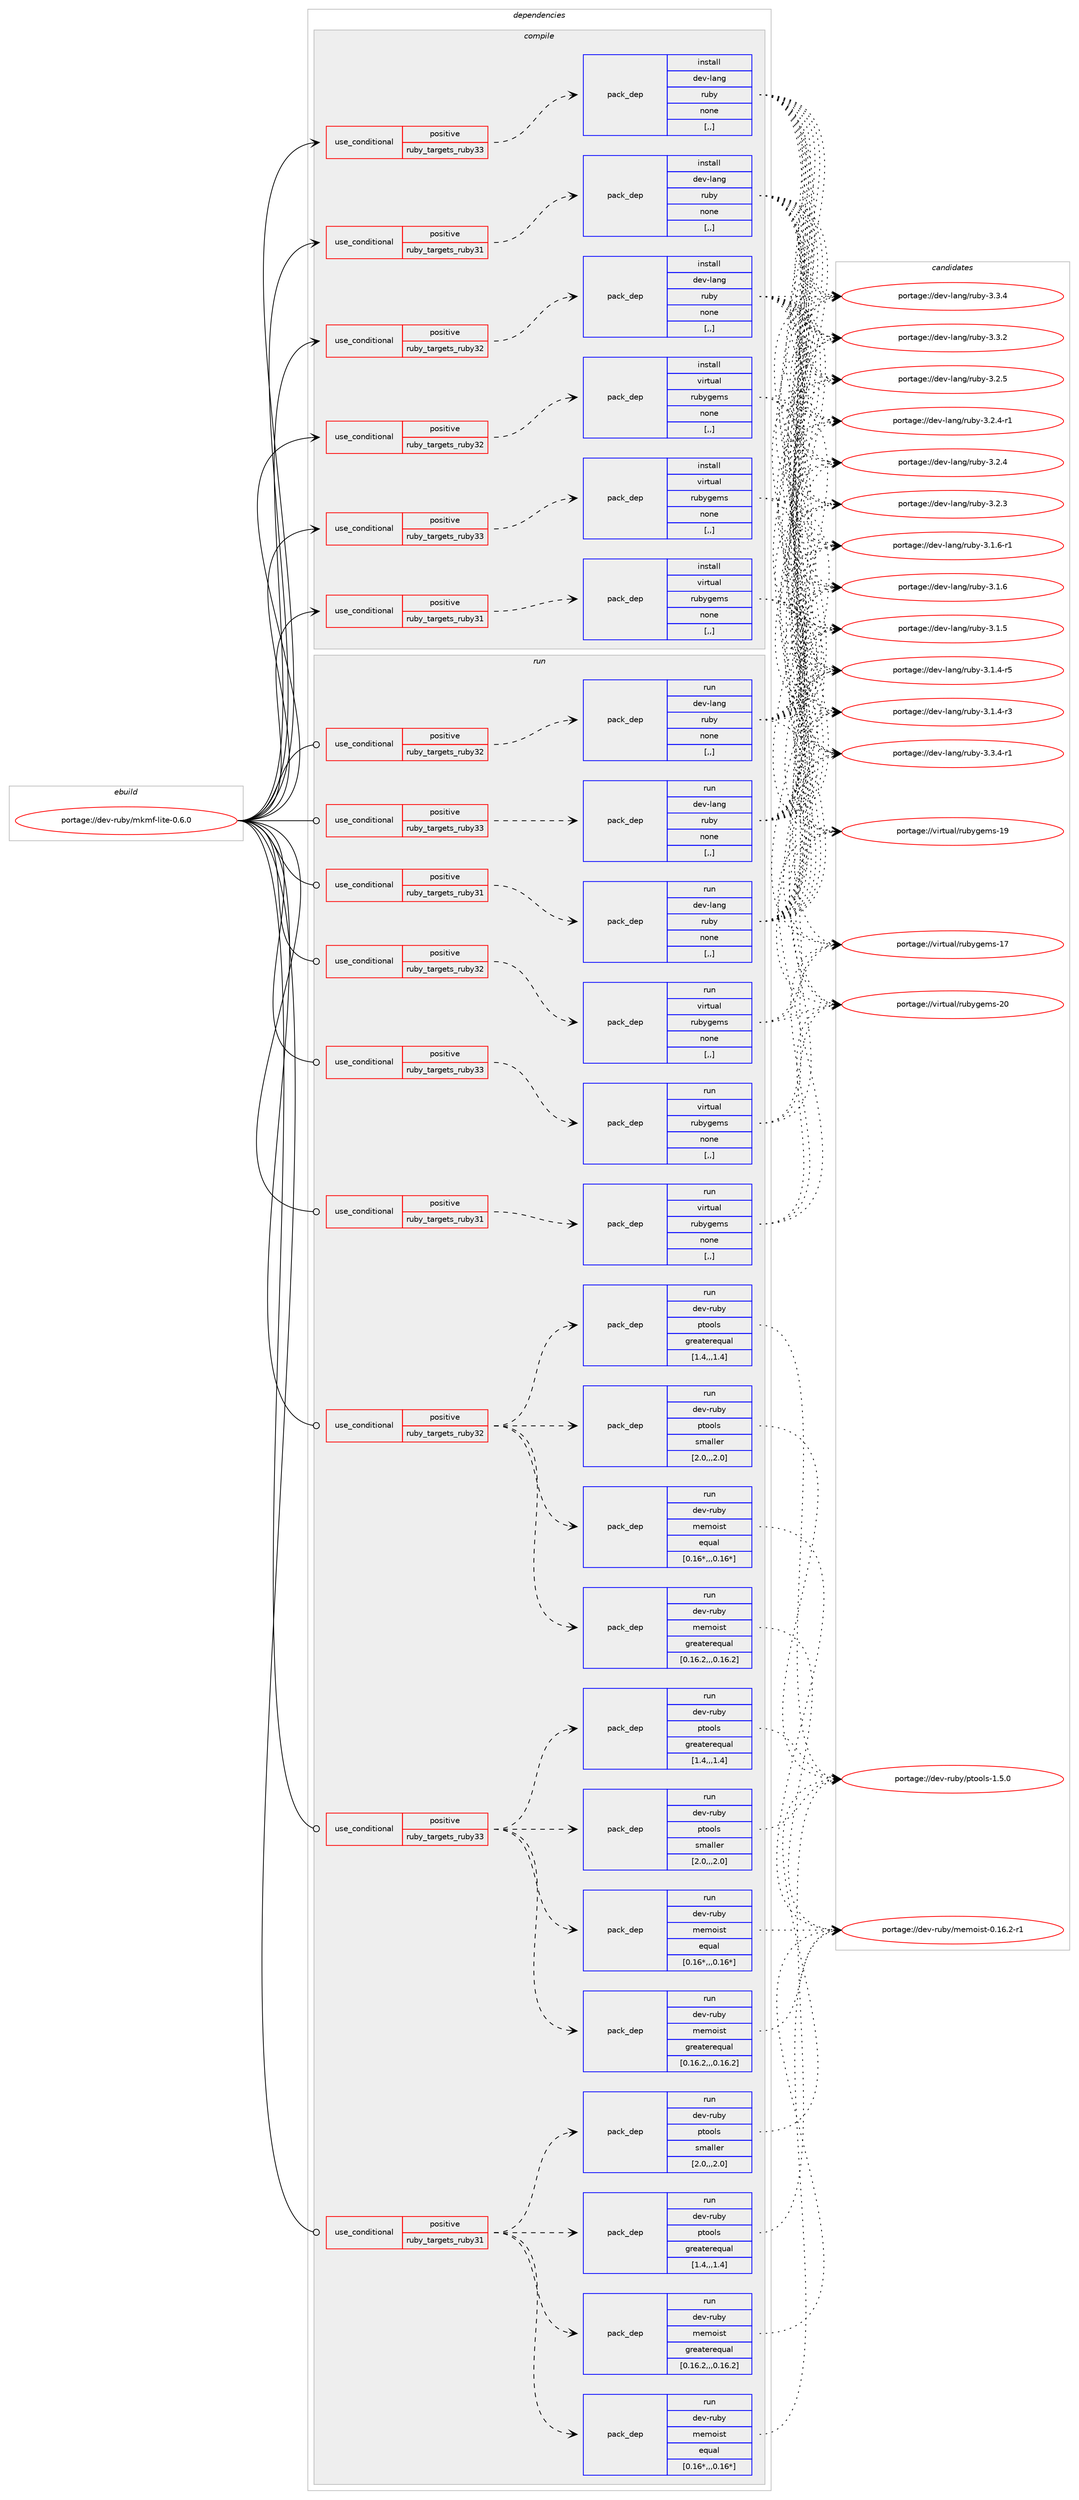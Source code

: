 digraph prolog {

# *************
# Graph options
# *************

newrank=true;
concentrate=true;
compound=true;
graph [rankdir=LR,fontname=Helvetica,fontsize=10,ranksep=1.5];#, ranksep=2.5, nodesep=0.2];
edge  [arrowhead=vee];
node  [fontname=Helvetica,fontsize=10];

# **********
# The ebuild
# **********

subgraph cluster_leftcol {
color=gray;
label=<<i>ebuild</i>>;
id [label="portage://dev-ruby/mkmf-lite-0.6.0", color=red, width=4, href="../dev-ruby/mkmf-lite-0.6.0.svg"];
}

# ****************
# The dependencies
# ****************

subgraph cluster_midcol {
color=gray;
label=<<i>dependencies</i>>;
subgraph cluster_compile {
fillcolor="#eeeeee";
style=filled;
label=<<i>compile</i>>;
subgraph cond51040 {
dependency190970 [label=<<TABLE BORDER="0" CELLBORDER="1" CELLSPACING="0" CELLPADDING="4"><TR><TD ROWSPAN="3" CELLPADDING="10">use_conditional</TD></TR><TR><TD>positive</TD></TR><TR><TD>ruby_targets_ruby31</TD></TR></TABLE>>, shape=none, color=red];
subgraph pack138591 {
dependency190971 [label=<<TABLE BORDER="0" CELLBORDER="1" CELLSPACING="0" CELLPADDING="4" WIDTH="220"><TR><TD ROWSPAN="6" CELLPADDING="30">pack_dep</TD></TR><TR><TD WIDTH="110">install</TD></TR><TR><TD>dev-lang</TD></TR><TR><TD>ruby</TD></TR><TR><TD>none</TD></TR><TR><TD>[,,]</TD></TR></TABLE>>, shape=none, color=blue];
}
dependency190970:e -> dependency190971:w [weight=20,style="dashed",arrowhead="vee"];
}
id:e -> dependency190970:w [weight=20,style="solid",arrowhead="vee"];
subgraph cond51041 {
dependency190972 [label=<<TABLE BORDER="0" CELLBORDER="1" CELLSPACING="0" CELLPADDING="4"><TR><TD ROWSPAN="3" CELLPADDING="10">use_conditional</TD></TR><TR><TD>positive</TD></TR><TR><TD>ruby_targets_ruby31</TD></TR></TABLE>>, shape=none, color=red];
subgraph pack138592 {
dependency190973 [label=<<TABLE BORDER="0" CELLBORDER="1" CELLSPACING="0" CELLPADDING="4" WIDTH="220"><TR><TD ROWSPAN="6" CELLPADDING="30">pack_dep</TD></TR><TR><TD WIDTH="110">install</TD></TR><TR><TD>virtual</TD></TR><TR><TD>rubygems</TD></TR><TR><TD>none</TD></TR><TR><TD>[,,]</TD></TR></TABLE>>, shape=none, color=blue];
}
dependency190972:e -> dependency190973:w [weight=20,style="dashed",arrowhead="vee"];
}
id:e -> dependency190972:w [weight=20,style="solid",arrowhead="vee"];
subgraph cond51042 {
dependency190974 [label=<<TABLE BORDER="0" CELLBORDER="1" CELLSPACING="0" CELLPADDING="4"><TR><TD ROWSPAN="3" CELLPADDING="10">use_conditional</TD></TR><TR><TD>positive</TD></TR><TR><TD>ruby_targets_ruby32</TD></TR></TABLE>>, shape=none, color=red];
subgraph pack138593 {
dependency190975 [label=<<TABLE BORDER="0" CELLBORDER="1" CELLSPACING="0" CELLPADDING="4" WIDTH="220"><TR><TD ROWSPAN="6" CELLPADDING="30">pack_dep</TD></TR><TR><TD WIDTH="110">install</TD></TR><TR><TD>dev-lang</TD></TR><TR><TD>ruby</TD></TR><TR><TD>none</TD></TR><TR><TD>[,,]</TD></TR></TABLE>>, shape=none, color=blue];
}
dependency190974:e -> dependency190975:w [weight=20,style="dashed",arrowhead="vee"];
}
id:e -> dependency190974:w [weight=20,style="solid",arrowhead="vee"];
subgraph cond51043 {
dependency190976 [label=<<TABLE BORDER="0" CELLBORDER="1" CELLSPACING="0" CELLPADDING="4"><TR><TD ROWSPAN="3" CELLPADDING="10">use_conditional</TD></TR><TR><TD>positive</TD></TR><TR><TD>ruby_targets_ruby32</TD></TR></TABLE>>, shape=none, color=red];
subgraph pack138594 {
dependency190977 [label=<<TABLE BORDER="0" CELLBORDER="1" CELLSPACING="0" CELLPADDING="4" WIDTH="220"><TR><TD ROWSPAN="6" CELLPADDING="30">pack_dep</TD></TR><TR><TD WIDTH="110">install</TD></TR><TR><TD>virtual</TD></TR><TR><TD>rubygems</TD></TR><TR><TD>none</TD></TR><TR><TD>[,,]</TD></TR></TABLE>>, shape=none, color=blue];
}
dependency190976:e -> dependency190977:w [weight=20,style="dashed",arrowhead="vee"];
}
id:e -> dependency190976:w [weight=20,style="solid",arrowhead="vee"];
subgraph cond51044 {
dependency190978 [label=<<TABLE BORDER="0" CELLBORDER="1" CELLSPACING="0" CELLPADDING="4"><TR><TD ROWSPAN="3" CELLPADDING="10">use_conditional</TD></TR><TR><TD>positive</TD></TR><TR><TD>ruby_targets_ruby33</TD></TR></TABLE>>, shape=none, color=red];
subgraph pack138595 {
dependency190979 [label=<<TABLE BORDER="0" CELLBORDER="1" CELLSPACING="0" CELLPADDING="4" WIDTH="220"><TR><TD ROWSPAN="6" CELLPADDING="30">pack_dep</TD></TR><TR><TD WIDTH="110">install</TD></TR><TR><TD>dev-lang</TD></TR><TR><TD>ruby</TD></TR><TR><TD>none</TD></TR><TR><TD>[,,]</TD></TR></TABLE>>, shape=none, color=blue];
}
dependency190978:e -> dependency190979:w [weight=20,style="dashed",arrowhead="vee"];
}
id:e -> dependency190978:w [weight=20,style="solid",arrowhead="vee"];
subgraph cond51045 {
dependency190980 [label=<<TABLE BORDER="0" CELLBORDER="1" CELLSPACING="0" CELLPADDING="4"><TR><TD ROWSPAN="3" CELLPADDING="10">use_conditional</TD></TR><TR><TD>positive</TD></TR><TR><TD>ruby_targets_ruby33</TD></TR></TABLE>>, shape=none, color=red];
subgraph pack138596 {
dependency190981 [label=<<TABLE BORDER="0" CELLBORDER="1" CELLSPACING="0" CELLPADDING="4" WIDTH="220"><TR><TD ROWSPAN="6" CELLPADDING="30">pack_dep</TD></TR><TR><TD WIDTH="110">install</TD></TR><TR><TD>virtual</TD></TR><TR><TD>rubygems</TD></TR><TR><TD>none</TD></TR><TR><TD>[,,]</TD></TR></TABLE>>, shape=none, color=blue];
}
dependency190980:e -> dependency190981:w [weight=20,style="dashed",arrowhead="vee"];
}
id:e -> dependency190980:w [weight=20,style="solid",arrowhead="vee"];
}
subgraph cluster_compileandrun {
fillcolor="#eeeeee";
style=filled;
label=<<i>compile and run</i>>;
}
subgraph cluster_run {
fillcolor="#eeeeee";
style=filled;
label=<<i>run</i>>;
subgraph cond51046 {
dependency190982 [label=<<TABLE BORDER="0" CELLBORDER="1" CELLSPACING="0" CELLPADDING="4"><TR><TD ROWSPAN="3" CELLPADDING="10">use_conditional</TD></TR><TR><TD>positive</TD></TR><TR><TD>ruby_targets_ruby31</TD></TR></TABLE>>, shape=none, color=red];
subgraph pack138597 {
dependency190983 [label=<<TABLE BORDER="0" CELLBORDER="1" CELLSPACING="0" CELLPADDING="4" WIDTH="220"><TR><TD ROWSPAN="6" CELLPADDING="30">pack_dep</TD></TR><TR><TD WIDTH="110">run</TD></TR><TR><TD>dev-lang</TD></TR><TR><TD>ruby</TD></TR><TR><TD>none</TD></TR><TR><TD>[,,]</TD></TR></TABLE>>, shape=none, color=blue];
}
dependency190982:e -> dependency190983:w [weight=20,style="dashed",arrowhead="vee"];
}
id:e -> dependency190982:w [weight=20,style="solid",arrowhead="odot"];
subgraph cond51047 {
dependency190984 [label=<<TABLE BORDER="0" CELLBORDER="1" CELLSPACING="0" CELLPADDING="4"><TR><TD ROWSPAN="3" CELLPADDING="10">use_conditional</TD></TR><TR><TD>positive</TD></TR><TR><TD>ruby_targets_ruby31</TD></TR></TABLE>>, shape=none, color=red];
subgraph pack138598 {
dependency190985 [label=<<TABLE BORDER="0" CELLBORDER="1" CELLSPACING="0" CELLPADDING="4" WIDTH="220"><TR><TD ROWSPAN="6" CELLPADDING="30">pack_dep</TD></TR><TR><TD WIDTH="110">run</TD></TR><TR><TD>dev-ruby</TD></TR><TR><TD>memoist</TD></TR><TR><TD>equal</TD></TR><TR><TD>[0.16*,,,0.16*]</TD></TR></TABLE>>, shape=none, color=blue];
}
dependency190984:e -> dependency190985:w [weight=20,style="dashed",arrowhead="vee"];
subgraph pack138599 {
dependency190986 [label=<<TABLE BORDER="0" CELLBORDER="1" CELLSPACING="0" CELLPADDING="4" WIDTH="220"><TR><TD ROWSPAN="6" CELLPADDING="30">pack_dep</TD></TR><TR><TD WIDTH="110">run</TD></TR><TR><TD>dev-ruby</TD></TR><TR><TD>memoist</TD></TR><TR><TD>greaterequal</TD></TR><TR><TD>[0.16.2,,,0.16.2]</TD></TR></TABLE>>, shape=none, color=blue];
}
dependency190984:e -> dependency190986:w [weight=20,style="dashed",arrowhead="vee"];
subgraph pack138600 {
dependency190987 [label=<<TABLE BORDER="0" CELLBORDER="1" CELLSPACING="0" CELLPADDING="4" WIDTH="220"><TR><TD ROWSPAN="6" CELLPADDING="30">pack_dep</TD></TR><TR><TD WIDTH="110">run</TD></TR><TR><TD>dev-ruby</TD></TR><TR><TD>ptools</TD></TR><TR><TD>greaterequal</TD></TR><TR><TD>[1.4,,,1.4]</TD></TR></TABLE>>, shape=none, color=blue];
}
dependency190984:e -> dependency190987:w [weight=20,style="dashed",arrowhead="vee"];
subgraph pack138601 {
dependency190988 [label=<<TABLE BORDER="0" CELLBORDER="1" CELLSPACING="0" CELLPADDING="4" WIDTH="220"><TR><TD ROWSPAN="6" CELLPADDING="30">pack_dep</TD></TR><TR><TD WIDTH="110">run</TD></TR><TR><TD>dev-ruby</TD></TR><TR><TD>ptools</TD></TR><TR><TD>smaller</TD></TR><TR><TD>[2.0,,,2.0]</TD></TR></TABLE>>, shape=none, color=blue];
}
dependency190984:e -> dependency190988:w [weight=20,style="dashed",arrowhead="vee"];
}
id:e -> dependency190984:w [weight=20,style="solid",arrowhead="odot"];
subgraph cond51048 {
dependency190989 [label=<<TABLE BORDER="0" CELLBORDER="1" CELLSPACING="0" CELLPADDING="4"><TR><TD ROWSPAN="3" CELLPADDING="10">use_conditional</TD></TR><TR><TD>positive</TD></TR><TR><TD>ruby_targets_ruby31</TD></TR></TABLE>>, shape=none, color=red];
subgraph pack138602 {
dependency190990 [label=<<TABLE BORDER="0" CELLBORDER="1" CELLSPACING="0" CELLPADDING="4" WIDTH="220"><TR><TD ROWSPAN="6" CELLPADDING="30">pack_dep</TD></TR><TR><TD WIDTH="110">run</TD></TR><TR><TD>virtual</TD></TR><TR><TD>rubygems</TD></TR><TR><TD>none</TD></TR><TR><TD>[,,]</TD></TR></TABLE>>, shape=none, color=blue];
}
dependency190989:e -> dependency190990:w [weight=20,style="dashed",arrowhead="vee"];
}
id:e -> dependency190989:w [weight=20,style="solid",arrowhead="odot"];
subgraph cond51049 {
dependency190991 [label=<<TABLE BORDER="0" CELLBORDER="1" CELLSPACING="0" CELLPADDING="4"><TR><TD ROWSPAN="3" CELLPADDING="10">use_conditional</TD></TR><TR><TD>positive</TD></TR><TR><TD>ruby_targets_ruby32</TD></TR></TABLE>>, shape=none, color=red];
subgraph pack138603 {
dependency190992 [label=<<TABLE BORDER="0" CELLBORDER="1" CELLSPACING="0" CELLPADDING="4" WIDTH="220"><TR><TD ROWSPAN="6" CELLPADDING="30">pack_dep</TD></TR><TR><TD WIDTH="110">run</TD></TR><TR><TD>dev-lang</TD></TR><TR><TD>ruby</TD></TR><TR><TD>none</TD></TR><TR><TD>[,,]</TD></TR></TABLE>>, shape=none, color=blue];
}
dependency190991:e -> dependency190992:w [weight=20,style="dashed",arrowhead="vee"];
}
id:e -> dependency190991:w [weight=20,style="solid",arrowhead="odot"];
subgraph cond51050 {
dependency190993 [label=<<TABLE BORDER="0" CELLBORDER="1" CELLSPACING="0" CELLPADDING="4"><TR><TD ROWSPAN="3" CELLPADDING="10">use_conditional</TD></TR><TR><TD>positive</TD></TR><TR><TD>ruby_targets_ruby32</TD></TR></TABLE>>, shape=none, color=red];
subgraph pack138604 {
dependency190994 [label=<<TABLE BORDER="0" CELLBORDER="1" CELLSPACING="0" CELLPADDING="4" WIDTH="220"><TR><TD ROWSPAN="6" CELLPADDING="30">pack_dep</TD></TR><TR><TD WIDTH="110">run</TD></TR><TR><TD>dev-ruby</TD></TR><TR><TD>memoist</TD></TR><TR><TD>equal</TD></TR><TR><TD>[0.16*,,,0.16*]</TD></TR></TABLE>>, shape=none, color=blue];
}
dependency190993:e -> dependency190994:w [weight=20,style="dashed",arrowhead="vee"];
subgraph pack138605 {
dependency190995 [label=<<TABLE BORDER="0" CELLBORDER="1" CELLSPACING="0" CELLPADDING="4" WIDTH="220"><TR><TD ROWSPAN="6" CELLPADDING="30">pack_dep</TD></TR><TR><TD WIDTH="110">run</TD></TR><TR><TD>dev-ruby</TD></TR><TR><TD>memoist</TD></TR><TR><TD>greaterequal</TD></TR><TR><TD>[0.16.2,,,0.16.2]</TD></TR></TABLE>>, shape=none, color=blue];
}
dependency190993:e -> dependency190995:w [weight=20,style="dashed",arrowhead="vee"];
subgraph pack138606 {
dependency190996 [label=<<TABLE BORDER="0" CELLBORDER="1" CELLSPACING="0" CELLPADDING="4" WIDTH="220"><TR><TD ROWSPAN="6" CELLPADDING="30">pack_dep</TD></TR><TR><TD WIDTH="110">run</TD></TR><TR><TD>dev-ruby</TD></TR><TR><TD>ptools</TD></TR><TR><TD>greaterequal</TD></TR><TR><TD>[1.4,,,1.4]</TD></TR></TABLE>>, shape=none, color=blue];
}
dependency190993:e -> dependency190996:w [weight=20,style="dashed",arrowhead="vee"];
subgraph pack138607 {
dependency190997 [label=<<TABLE BORDER="0" CELLBORDER="1" CELLSPACING="0" CELLPADDING="4" WIDTH="220"><TR><TD ROWSPAN="6" CELLPADDING="30">pack_dep</TD></TR><TR><TD WIDTH="110">run</TD></TR><TR><TD>dev-ruby</TD></TR><TR><TD>ptools</TD></TR><TR><TD>smaller</TD></TR><TR><TD>[2.0,,,2.0]</TD></TR></TABLE>>, shape=none, color=blue];
}
dependency190993:e -> dependency190997:w [weight=20,style="dashed",arrowhead="vee"];
}
id:e -> dependency190993:w [weight=20,style="solid",arrowhead="odot"];
subgraph cond51051 {
dependency190998 [label=<<TABLE BORDER="0" CELLBORDER="1" CELLSPACING="0" CELLPADDING="4"><TR><TD ROWSPAN="3" CELLPADDING="10">use_conditional</TD></TR><TR><TD>positive</TD></TR><TR><TD>ruby_targets_ruby32</TD></TR></TABLE>>, shape=none, color=red];
subgraph pack138608 {
dependency190999 [label=<<TABLE BORDER="0" CELLBORDER="1" CELLSPACING="0" CELLPADDING="4" WIDTH="220"><TR><TD ROWSPAN="6" CELLPADDING="30">pack_dep</TD></TR><TR><TD WIDTH="110">run</TD></TR><TR><TD>virtual</TD></TR><TR><TD>rubygems</TD></TR><TR><TD>none</TD></TR><TR><TD>[,,]</TD></TR></TABLE>>, shape=none, color=blue];
}
dependency190998:e -> dependency190999:w [weight=20,style="dashed",arrowhead="vee"];
}
id:e -> dependency190998:w [weight=20,style="solid",arrowhead="odot"];
subgraph cond51052 {
dependency191000 [label=<<TABLE BORDER="0" CELLBORDER="1" CELLSPACING="0" CELLPADDING="4"><TR><TD ROWSPAN="3" CELLPADDING="10">use_conditional</TD></TR><TR><TD>positive</TD></TR><TR><TD>ruby_targets_ruby33</TD></TR></TABLE>>, shape=none, color=red];
subgraph pack138609 {
dependency191001 [label=<<TABLE BORDER="0" CELLBORDER="1" CELLSPACING="0" CELLPADDING="4" WIDTH="220"><TR><TD ROWSPAN="6" CELLPADDING="30">pack_dep</TD></TR><TR><TD WIDTH="110">run</TD></TR><TR><TD>dev-lang</TD></TR><TR><TD>ruby</TD></TR><TR><TD>none</TD></TR><TR><TD>[,,]</TD></TR></TABLE>>, shape=none, color=blue];
}
dependency191000:e -> dependency191001:w [weight=20,style="dashed",arrowhead="vee"];
}
id:e -> dependency191000:w [weight=20,style="solid",arrowhead="odot"];
subgraph cond51053 {
dependency191002 [label=<<TABLE BORDER="0" CELLBORDER="1" CELLSPACING="0" CELLPADDING="4"><TR><TD ROWSPAN="3" CELLPADDING="10">use_conditional</TD></TR><TR><TD>positive</TD></TR><TR><TD>ruby_targets_ruby33</TD></TR></TABLE>>, shape=none, color=red];
subgraph pack138610 {
dependency191003 [label=<<TABLE BORDER="0" CELLBORDER="1" CELLSPACING="0" CELLPADDING="4" WIDTH="220"><TR><TD ROWSPAN="6" CELLPADDING="30">pack_dep</TD></TR><TR><TD WIDTH="110">run</TD></TR><TR><TD>dev-ruby</TD></TR><TR><TD>memoist</TD></TR><TR><TD>equal</TD></TR><TR><TD>[0.16*,,,0.16*]</TD></TR></TABLE>>, shape=none, color=blue];
}
dependency191002:e -> dependency191003:w [weight=20,style="dashed",arrowhead="vee"];
subgraph pack138611 {
dependency191004 [label=<<TABLE BORDER="0" CELLBORDER="1" CELLSPACING="0" CELLPADDING="4" WIDTH="220"><TR><TD ROWSPAN="6" CELLPADDING="30">pack_dep</TD></TR><TR><TD WIDTH="110">run</TD></TR><TR><TD>dev-ruby</TD></TR><TR><TD>memoist</TD></TR><TR><TD>greaterequal</TD></TR><TR><TD>[0.16.2,,,0.16.2]</TD></TR></TABLE>>, shape=none, color=blue];
}
dependency191002:e -> dependency191004:w [weight=20,style="dashed",arrowhead="vee"];
subgraph pack138612 {
dependency191005 [label=<<TABLE BORDER="0" CELLBORDER="1" CELLSPACING="0" CELLPADDING="4" WIDTH="220"><TR><TD ROWSPAN="6" CELLPADDING="30">pack_dep</TD></TR><TR><TD WIDTH="110">run</TD></TR><TR><TD>dev-ruby</TD></TR><TR><TD>ptools</TD></TR><TR><TD>greaterequal</TD></TR><TR><TD>[1.4,,,1.4]</TD></TR></TABLE>>, shape=none, color=blue];
}
dependency191002:e -> dependency191005:w [weight=20,style="dashed",arrowhead="vee"];
subgraph pack138613 {
dependency191006 [label=<<TABLE BORDER="0" CELLBORDER="1" CELLSPACING="0" CELLPADDING="4" WIDTH="220"><TR><TD ROWSPAN="6" CELLPADDING="30">pack_dep</TD></TR><TR><TD WIDTH="110">run</TD></TR><TR><TD>dev-ruby</TD></TR><TR><TD>ptools</TD></TR><TR><TD>smaller</TD></TR><TR><TD>[2.0,,,2.0]</TD></TR></TABLE>>, shape=none, color=blue];
}
dependency191002:e -> dependency191006:w [weight=20,style="dashed",arrowhead="vee"];
}
id:e -> dependency191002:w [weight=20,style="solid",arrowhead="odot"];
subgraph cond51054 {
dependency191007 [label=<<TABLE BORDER="0" CELLBORDER="1" CELLSPACING="0" CELLPADDING="4"><TR><TD ROWSPAN="3" CELLPADDING="10">use_conditional</TD></TR><TR><TD>positive</TD></TR><TR><TD>ruby_targets_ruby33</TD></TR></TABLE>>, shape=none, color=red];
subgraph pack138614 {
dependency191008 [label=<<TABLE BORDER="0" CELLBORDER="1" CELLSPACING="0" CELLPADDING="4" WIDTH="220"><TR><TD ROWSPAN="6" CELLPADDING="30">pack_dep</TD></TR><TR><TD WIDTH="110">run</TD></TR><TR><TD>virtual</TD></TR><TR><TD>rubygems</TD></TR><TR><TD>none</TD></TR><TR><TD>[,,]</TD></TR></TABLE>>, shape=none, color=blue];
}
dependency191007:e -> dependency191008:w [weight=20,style="dashed",arrowhead="vee"];
}
id:e -> dependency191007:w [weight=20,style="solid",arrowhead="odot"];
}
}

# **************
# The candidates
# **************

subgraph cluster_choices {
rank=same;
color=gray;
label=<<i>candidates</i>>;

subgraph choice138591 {
color=black;
nodesep=1;
choice100101118451089711010347114117981214551465146524511449 [label="portage://dev-lang/ruby-3.3.4-r1", color=red, width=4,href="../dev-lang/ruby-3.3.4-r1.svg"];
choice10010111845108971101034711411798121455146514652 [label="portage://dev-lang/ruby-3.3.4", color=red, width=4,href="../dev-lang/ruby-3.3.4.svg"];
choice10010111845108971101034711411798121455146514650 [label="portage://dev-lang/ruby-3.3.2", color=red, width=4,href="../dev-lang/ruby-3.3.2.svg"];
choice10010111845108971101034711411798121455146504653 [label="portage://dev-lang/ruby-3.2.5", color=red, width=4,href="../dev-lang/ruby-3.2.5.svg"];
choice100101118451089711010347114117981214551465046524511449 [label="portage://dev-lang/ruby-3.2.4-r1", color=red, width=4,href="../dev-lang/ruby-3.2.4-r1.svg"];
choice10010111845108971101034711411798121455146504652 [label="portage://dev-lang/ruby-3.2.4", color=red, width=4,href="../dev-lang/ruby-3.2.4.svg"];
choice10010111845108971101034711411798121455146504651 [label="portage://dev-lang/ruby-3.2.3", color=red, width=4,href="../dev-lang/ruby-3.2.3.svg"];
choice100101118451089711010347114117981214551464946544511449 [label="portage://dev-lang/ruby-3.1.6-r1", color=red, width=4,href="../dev-lang/ruby-3.1.6-r1.svg"];
choice10010111845108971101034711411798121455146494654 [label="portage://dev-lang/ruby-3.1.6", color=red, width=4,href="../dev-lang/ruby-3.1.6.svg"];
choice10010111845108971101034711411798121455146494653 [label="portage://dev-lang/ruby-3.1.5", color=red, width=4,href="../dev-lang/ruby-3.1.5.svg"];
choice100101118451089711010347114117981214551464946524511453 [label="portage://dev-lang/ruby-3.1.4-r5", color=red, width=4,href="../dev-lang/ruby-3.1.4-r5.svg"];
choice100101118451089711010347114117981214551464946524511451 [label="portage://dev-lang/ruby-3.1.4-r3", color=red, width=4,href="../dev-lang/ruby-3.1.4-r3.svg"];
dependency190971:e -> choice100101118451089711010347114117981214551465146524511449:w [style=dotted,weight="100"];
dependency190971:e -> choice10010111845108971101034711411798121455146514652:w [style=dotted,weight="100"];
dependency190971:e -> choice10010111845108971101034711411798121455146514650:w [style=dotted,weight="100"];
dependency190971:e -> choice10010111845108971101034711411798121455146504653:w [style=dotted,weight="100"];
dependency190971:e -> choice100101118451089711010347114117981214551465046524511449:w [style=dotted,weight="100"];
dependency190971:e -> choice10010111845108971101034711411798121455146504652:w [style=dotted,weight="100"];
dependency190971:e -> choice10010111845108971101034711411798121455146504651:w [style=dotted,weight="100"];
dependency190971:e -> choice100101118451089711010347114117981214551464946544511449:w [style=dotted,weight="100"];
dependency190971:e -> choice10010111845108971101034711411798121455146494654:w [style=dotted,weight="100"];
dependency190971:e -> choice10010111845108971101034711411798121455146494653:w [style=dotted,weight="100"];
dependency190971:e -> choice100101118451089711010347114117981214551464946524511453:w [style=dotted,weight="100"];
dependency190971:e -> choice100101118451089711010347114117981214551464946524511451:w [style=dotted,weight="100"];
}
subgraph choice138592 {
color=black;
nodesep=1;
choice118105114116117971084711411798121103101109115455048 [label="portage://virtual/rubygems-20", color=red, width=4,href="../virtual/rubygems-20.svg"];
choice118105114116117971084711411798121103101109115454957 [label="portage://virtual/rubygems-19", color=red, width=4,href="../virtual/rubygems-19.svg"];
choice118105114116117971084711411798121103101109115454955 [label="portage://virtual/rubygems-17", color=red, width=4,href="../virtual/rubygems-17.svg"];
dependency190973:e -> choice118105114116117971084711411798121103101109115455048:w [style=dotted,weight="100"];
dependency190973:e -> choice118105114116117971084711411798121103101109115454957:w [style=dotted,weight="100"];
dependency190973:e -> choice118105114116117971084711411798121103101109115454955:w [style=dotted,weight="100"];
}
subgraph choice138593 {
color=black;
nodesep=1;
choice100101118451089711010347114117981214551465146524511449 [label="portage://dev-lang/ruby-3.3.4-r1", color=red, width=4,href="../dev-lang/ruby-3.3.4-r1.svg"];
choice10010111845108971101034711411798121455146514652 [label="portage://dev-lang/ruby-3.3.4", color=red, width=4,href="../dev-lang/ruby-3.3.4.svg"];
choice10010111845108971101034711411798121455146514650 [label="portage://dev-lang/ruby-3.3.2", color=red, width=4,href="../dev-lang/ruby-3.3.2.svg"];
choice10010111845108971101034711411798121455146504653 [label="portage://dev-lang/ruby-3.2.5", color=red, width=4,href="../dev-lang/ruby-3.2.5.svg"];
choice100101118451089711010347114117981214551465046524511449 [label="portage://dev-lang/ruby-3.2.4-r1", color=red, width=4,href="../dev-lang/ruby-3.2.4-r1.svg"];
choice10010111845108971101034711411798121455146504652 [label="portage://dev-lang/ruby-3.2.4", color=red, width=4,href="../dev-lang/ruby-3.2.4.svg"];
choice10010111845108971101034711411798121455146504651 [label="portage://dev-lang/ruby-3.2.3", color=red, width=4,href="../dev-lang/ruby-3.2.3.svg"];
choice100101118451089711010347114117981214551464946544511449 [label="portage://dev-lang/ruby-3.1.6-r1", color=red, width=4,href="../dev-lang/ruby-3.1.6-r1.svg"];
choice10010111845108971101034711411798121455146494654 [label="portage://dev-lang/ruby-3.1.6", color=red, width=4,href="../dev-lang/ruby-3.1.6.svg"];
choice10010111845108971101034711411798121455146494653 [label="portage://dev-lang/ruby-3.1.5", color=red, width=4,href="../dev-lang/ruby-3.1.5.svg"];
choice100101118451089711010347114117981214551464946524511453 [label="portage://dev-lang/ruby-3.1.4-r5", color=red, width=4,href="../dev-lang/ruby-3.1.4-r5.svg"];
choice100101118451089711010347114117981214551464946524511451 [label="portage://dev-lang/ruby-3.1.4-r3", color=red, width=4,href="../dev-lang/ruby-3.1.4-r3.svg"];
dependency190975:e -> choice100101118451089711010347114117981214551465146524511449:w [style=dotted,weight="100"];
dependency190975:e -> choice10010111845108971101034711411798121455146514652:w [style=dotted,weight="100"];
dependency190975:e -> choice10010111845108971101034711411798121455146514650:w [style=dotted,weight="100"];
dependency190975:e -> choice10010111845108971101034711411798121455146504653:w [style=dotted,weight="100"];
dependency190975:e -> choice100101118451089711010347114117981214551465046524511449:w [style=dotted,weight="100"];
dependency190975:e -> choice10010111845108971101034711411798121455146504652:w [style=dotted,weight="100"];
dependency190975:e -> choice10010111845108971101034711411798121455146504651:w [style=dotted,weight="100"];
dependency190975:e -> choice100101118451089711010347114117981214551464946544511449:w [style=dotted,weight="100"];
dependency190975:e -> choice10010111845108971101034711411798121455146494654:w [style=dotted,weight="100"];
dependency190975:e -> choice10010111845108971101034711411798121455146494653:w [style=dotted,weight="100"];
dependency190975:e -> choice100101118451089711010347114117981214551464946524511453:w [style=dotted,weight="100"];
dependency190975:e -> choice100101118451089711010347114117981214551464946524511451:w [style=dotted,weight="100"];
}
subgraph choice138594 {
color=black;
nodesep=1;
choice118105114116117971084711411798121103101109115455048 [label="portage://virtual/rubygems-20", color=red, width=4,href="../virtual/rubygems-20.svg"];
choice118105114116117971084711411798121103101109115454957 [label="portage://virtual/rubygems-19", color=red, width=4,href="../virtual/rubygems-19.svg"];
choice118105114116117971084711411798121103101109115454955 [label="portage://virtual/rubygems-17", color=red, width=4,href="../virtual/rubygems-17.svg"];
dependency190977:e -> choice118105114116117971084711411798121103101109115455048:w [style=dotted,weight="100"];
dependency190977:e -> choice118105114116117971084711411798121103101109115454957:w [style=dotted,weight="100"];
dependency190977:e -> choice118105114116117971084711411798121103101109115454955:w [style=dotted,weight="100"];
}
subgraph choice138595 {
color=black;
nodesep=1;
choice100101118451089711010347114117981214551465146524511449 [label="portage://dev-lang/ruby-3.3.4-r1", color=red, width=4,href="../dev-lang/ruby-3.3.4-r1.svg"];
choice10010111845108971101034711411798121455146514652 [label="portage://dev-lang/ruby-3.3.4", color=red, width=4,href="../dev-lang/ruby-3.3.4.svg"];
choice10010111845108971101034711411798121455146514650 [label="portage://dev-lang/ruby-3.3.2", color=red, width=4,href="../dev-lang/ruby-3.3.2.svg"];
choice10010111845108971101034711411798121455146504653 [label="portage://dev-lang/ruby-3.2.5", color=red, width=4,href="../dev-lang/ruby-3.2.5.svg"];
choice100101118451089711010347114117981214551465046524511449 [label="portage://dev-lang/ruby-3.2.4-r1", color=red, width=4,href="../dev-lang/ruby-3.2.4-r1.svg"];
choice10010111845108971101034711411798121455146504652 [label="portage://dev-lang/ruby-3.2.4", color=red, width=4,href="../dev-lang/ruby-3.2.4.svg"];
choice10010111845108971101034711411798121455146504651 [label="portage://dev-lang/ruby-3.2.3", color=red, width=4,href="../dev-lang/ruby-3.2.3.svg"];
choice100101118451089711010347114117981214551464946544511449 [label="portage://dev-lang/ruby-3.1.6-r1", color=red, width=4,href="../dev-lang/ruby-3.1.6-r1.svg"];
choice10010111845108971101034711411798121455146494654 [label="portage://dev-lang/ruby-3.1.6", color=red, width=4,href="../dev-lang/ruby-3.1.6.svg"];
choice10010111845108971101034711411798121455146494653 [label="portage://dev-lang/ruby-3.1.5", color=red, width=4,href="../dev-lang/ruby-3.1.5.svg"];
choice100101118451089711010347114117981214551464946524511453 [label="portage://dev-lang/ruby-3.1.4-r5", color=red, width=4,href="../dev-lang/ruby-3.1.4-r5.svg"];
choice100101118451089711010347114117981214551464946524511451 [label="portage://dev-lang/ruby-3.1.4-r3", color=red, width=4,href="../dev-lang/ruby-3.1.4-r3.svg"];
dependency190979:e -> choice100101118451089711010347114117981214551465146524511449:w [style=dotted,weight="100"];
dependency190979:e -> choice10010111845108971101034711411798121455146514652:w [style=dotted,weight="100"];
dependency190979:e -> choice10010111845108971101034711411798121455146514650:w [style=dotted,weight="100"];
dependency190979:e -> choice10010111845108971101034711411798121455146504653:w [style=dotted,weight="100"];
dependency190979:e -> choice100101118451089711010347114117981214551465046524511449:w [style=dotted,weight="100"];
dependency190979:e -> choice10010111845108971101034711411798121455146504652:w [style=dotted,weight="100"];
dependency190979:e -> choice10010111845108971101034711411798121455146504651:w [style=dotted,weight="100"];
dependency190979:e -> choice100101118451089711010347114117981214551464946544511449:w [style=dotted,weight="100"];
dependency190979:e -> choice10010111845108971101034711411798121455146494654:w [style=dotted,weight="100"];
dependency190979:e -> choice10010111845108971101034711411798121455146494653:w [style=dotted,weight="100"];
dependency190979:e -> choice100101118451089711010347114117981214551464946524511453:w [style=dotted,weight="100"];
dependency190979:e -> choice100101118451089711010347114117981214551464946524511451:w [style=dotted,weight="100"];
}
subgraph choice138596 {
color=black;
nodesep=1;
choice118105114116117971084711411798121103101109115455048 [label="portage://virtual/rubygems-20", color=red, width=4,href="../virtual/rubygems-20.svg"];
choice118105114116117971084711411798121103101109115454957 [label="portage://virtual/rubygems-19", color=red, width=4,href="../virtual/rubygems-19.svg"];
choice118105114116117971084711411798121103101109115454955 [label="portage://virtual/rubygems-17", color=red, width=4,href="../virtual/rubygems-17.svg"];
dependency190981:e -> choice118105114116117971084711411798121103101109115455048:w [style=dotted,weight="100"];
dependency190981:e -> choice118105114116117971084711411798121103101109115454957:w [style=dotted,weight="100"];
dependency190981:e -> choice118105114116117971084711411798121103101109115454955:w [style=dotted,weight="100"];
}
subgraph choice138597 {
color=black;
nodesep=1;
choice100101118451089711010347114117981214551465146524511449 [label="portage://dev-lang/ruby-3.3.4-r1", color=red, width=4,href="../dev-lang/ruby-3.3.4-r1.svg"];
choice10010111845108971101034711411798121455146514652 [label="portage://dev-lang/ruby-3.3.4", color=red, width=4,href="../dev-lang/ruby-3.3.4.svg"];
choice10010111845108971101034711411798121455146514650 [label="portage://dev-lang/ruby-3.3.2", color=red, width=4,href="../dev-lang/ruby-3.3.2.svg"];
choice10010111845108971101034711411798121455146504653 [label="portage://dev-lang/ruby-3.2.5", color=red, width=4,href="../dev-lang/ruby-3.2.5.svg"];
choice100101118451089711010347114117981214551465046524511449 [label="portage://dev-lang/ruby-3.2.4-r1", color=red, width=4,href="../dev-lang/ruby-3.2.4-r1.svg"];
choice10010111845108971101034711411798121455146504652 [label="portage://dev-lang/ruby-3.2.4", color=red, width=4,href="../dev-lang/ruby-3.2.4.svg"];
choice10010111845108971101034711411798121455146504651 [label="portage://dev-lang/ruby-3.2.3", color=red, width=4,href="../dev-lang/ruby-3.2.3.svg"];
choice100101118451089711010347114117981214551464946544511449 [label="portage://dev-lang/ruby-3.1.6-r1", color=red, width=4,href="../dev-lang/ruby-3.1.6-r1.svg"];
choice10010111845108971101034711411798121455146494654 [label="portage://dev-lang/ruby-3.1.6", color=red, width=4,href="../dev-lang/ruby-3.1.6.svg"];
choice10010111845108971101034711411798121455146494653 [label="portage://dev-lang/ruby-3.1.5", color=red, width=4,href="../dev-lang/ruby-3.1.5.svg"];
choice100101118451089711010347114117981214551464946524511453 [label="portage://dev-lang/ruby-3.1.4-r5", color=red, width=4,href="../dev-lang/ruby-3.1.4-r5.svg"];
choice100101118451089711010347114117981214551464946524511451 [label="portage://dev-lang/ruby-3.1.4-r3", color=red, width=4,href="../dev-lang/ruby-3.1.4-r3.svg"];
dependency190983:e -> choice100101118451089711010347114117981214551465146524511449:w [style=dotted,weight="100"];
dependency190983:e -> choice10010111845108971101034711411798121455146514652:w [style=dotted,weight="100"];
dependency190983:e -> choice10010111845108971101034711411798121455146514650:w [style=dotted,weight="100"];
dependency190983:e -> choice10010111845108971101034711411798121455146504653:w [style=dotted,weight="100"];
dependency190983:e -> choice100101118451089711010347114117981214551465046524511449:w [style=dotted,weight="100"];
dependency190983:e -> choice10010111845108971101034711411798121455146504652:w [style=dotted,weight="100"];
dependency190983:e -> choice10010111845108971101034711411798121455146504651:w [style=dotted,weight="100"];
dependency190983:e -> choice100101118451089711010347114117981214551464946544511449:w [style=dotted,weight="100"];
dependency190983:e -> choice10010111845108971101034711411798121455146494654:w [style=dotted,weight="100"];
dependency190983:e -> choice10010111845108971101034711411798121455146494653:w [style=dotted,weight="100"];
dependency190983:e -> choice100101118451089711010347114117981214551464946524511453:w [style=dotted,weight="100"];
dependency190983:e -> choice100101118451089711010347114117981214551464946524511451:w [style=dotted,weight="100"];
}
subgraph choice138598 {
color=black;
nodesep=1;
choice100101118451141179812147109101109111105115116454846495446504511449 [label="portage://dev-ruby/memoist-0.16.2-r1", color=red, width=4,href="../dev-ruby/memoist-0.16.2-r1.svg"];
dependency190985:e -> choice100101118451141179812147109101109111105115116454846495446504511449:w [style=dotted,weight="100"];
}
subgraph choice138599 {
color=black;
nodesep=1;
choice100101118451141179812147109101109111105115116454846495446504511449 [label="portage://dev-ruby/memoist-0.16.2-r1", color=red, width=4,href="../dev-ruby/memoist-0.16.2-r1.svg"];
dependency190986:e -> choice100101118451141179812147109101109111105115116454846495446504511449:w [style=dotted,weight="100"];
}
subgraph choice138600 {
color=black;
nodesep=1;
choice100101118451141179812147112116111111108115454946534648 [label="portage://dev-ruby/ptools-1.5.0", color=red, width=4,href="../dev-ruby/ptools-1.5.0.svg"];
dependency190987:e -> choice100101118451141179812147112116111111108115454946534648:w [style=dotted,weight="100"];
}
subgraph choice138601 {
color=black;
nodesep=1;
choice100101118451141179812147112116111111108115454946534648 [label="portage://dev-ruby/ptools-1.5.0", color=red, width=4,href="../dev-ruby/ptools-1.5.0.svg"];
dependency190988:e -> choice100101118451141179812147112116111111108115454946534648:w [style=dotted,weight="100"];
}
subgraph choice138602 {
color=black;
nodesep=1;
choice118105114116117971084711411798121103101109115455048 [label="portage://virtual/rubygems-20", color=red, width=4,href="../virtual/rubygems-20.svg"];
choice118105114116117971084711411798121103101109115454957 [label="portage://virtual/rubygems-19", color=red, width=4,href="../virtual/rubygems-19.svg"];
choice118105114116117971084711411798121103101109115454955 [label="portage://virtual/rubygems-17", color=red, width=4,href="../virtual/rubygems-17.svg"];
dependency190990:e -> choice118105114116117971084711411798121103101109115455048:w [style=dotted,weight="100"];
dependency190990:e -> choice118105114116117971084711411798121103101109115454957:w [style=dotted,weight="100"];
dependency190990:e -> choice118105114116117971084711411798121103101109115454955:w [style=dotted,weight="100"];
}
subgraph choice138603 {
color=black;
nodesep=1;
choice100101118451089711010347114117981214551465146524511449 [label="portage://dev-lang/ruby-3.3.4-r1", color=red, width=4,href="../dev-lang/ruby-3.3.4-r1.svg"];
choice10010111845108971101034711411798121455146514652 [label="portage://dev-lang/ruby-3.3.4", color=red, width=4,href="../dev-lang/ruby-3.3.4.svg"];
choice10010111845108971101034711411798121455146514650 [label="portage://dev-lang/ruby-3.3.2", color=red, width=4,href="../dev-lang/ruby-3.3.2.svg"];
choice10010111845108971101034711411798121455146504653 [label="portage://dev-lang/ruby-3.2.5", color=red, width=4,href="../dev-lang/ruby-3.2.5.svg"];
choice100101118451089711010347114117981214551465046524511449 [label="portage://dev-lang/ruby-3.2.4-r1", color=red, width=4,href="../dev-lang/ruby-3.2.4-r1.svg"];
choice10010111845108971101034711411798121455146504652 [label="portage://dev-lang/ruby-3.2.4", color=red, width=4,href="../dev-lang/ruby-3.2.4.svg"];
choice10010111845108971101034711411798121455146504651 [label="portage://dev-lang/ruby-3.2.3", color=red, width=4,href="../dev-lang/ruby-3.2.3.svg"];
choice100101118451089711010347114117981214551464946544511449 [label="portage://dev-lang/ruby-3.1.6-r1", color=red, width=4,href="../dev-lang/ruby-3.1.6-r1.svg"];
choice10010111845108971101034711411798121455146494654 [label="portage://dev-lang/ruby-3.1.6", color=red, width=4,href="../dev-lang/ruby-3.1.6.svg"];
choice10010111845108971101034711411798121455146494653 [label="portage://dev-lang/ruby-3.1.5", color=red, width=4,href="../dev-lang/ruby-3.1.5.svg"];
choice100101118451089711010347114117981214551464946524511453 [label="portage://dev-lang/ruby-3.1.4-r5", color=red, width=4,href="../dev-lang/ruby-3.1.4-r5.svg"];
choice100101118451089711010347114117981214551464946524511451 [label="portage://dev-lang/ruby-3.1.4-r3", color=red, width=4,href="../dev-lang/ruby-3.1.4-r3.svg"];
dependency190992:e -> choice100101118451089711010347114117981214551465146524511449:w [style=dotted,weight="100"];
dependency190992:e -> choice10010111845108971101034711411798121455146514652:w [style=dotted,weight="100"];
dependency190992:e -> choice10010111845108971101034711411798121455146514650:w [style=dotted,weight="100"];
dependency190992:e -> choice10010111845108971101034711411798121455146504653:w [style=dotted,weight="100"];
dependency190992:e -> choice100101118451089711010347114117981214551465046524511449:w [style=dotted,weight="100"];
dependency190992:e -> choice10010111845108971101034711411798121455146504652:w [style=dotted,weight="100"];
dependency190992:e -> choice10010111845108971101034711411798121455146504651:w [style=dotted,weight="100"];
dependency190992:e -> choice100101118451089711010347114117981214551464946544511449:w [style=dotted,weight="100"];
dependency190992:e -> choice10010111845108971101034711411798121455146494654:w [style=dotted,weight="100"];
dependency190992:e -> choice10010111845108971101034711411798121455146494653:w [style=dotted,weight="100"];
dependency190992:e -> choice100101118451089711010347114117981214551464946524511453:w [style=dotted,weight="100"];
dependency190992:e -> choice100101118451089711010347114117981214551464946524511451:w [style=dotted,weight="100"];
}
subgraph choice138604 {
color=black;
nodesep=1;
choice100101118451141179812147109101109111105115116454846495446504511449 [label="portage://dev-ruby/memoist-0.16.2-r1", color=red, width=4,href="../dev-ruby/memoist-0.16.2-r1.svg"];
dependency190994:e -> choice100101118451141179812147109101109111105115116454846495446504511449:w [style=dotted,weight="100"];
}
subgraph choice138605 {
color=black;
nodesep=1;
choice100101118451141179812147109101109111105115116454846495446504511449 [label="portage://dev-ruby/memoist-0.16.2-r1", color=red, width=4,href="../dev-ruby/memoist-0.16.2-r1.svg"];
dependency190995:e -> choice100101118451141179812147109101109111105115116454846495446504511449:w [style=dotted,weight="100"];
}
subgraph choice138606 {
color=black;
nodesep=1;
choice100101118451141179812147112116111111108115454946534648 [label="portage://dev-ruby/ptools-1.5.0", color=red, width=4,href="../dev-ruby/ptools-1.5.0.svg"];
dependency190996:e -> choice100101118451141179812147112116111111108115454946534648:w [style=dotted,weight="100"];
}
subgraph choice138607 {
color=black;
nodesep=1;
choice100101118451141179812147112116111111108115454946534648 [label="portage://dev-ruby/ptools-1.5.0", color=red, width=4,href="../dev-ruby/ptools-1.5.0.svg"];
dependency190997:e -> choice100101118451141179812147112116111111108115454946534648:w [style=dotted,weight="100"];
}
subgraph choice138608 {
color=black;
nodesep=1;
choice118105114116117971084711411798121103101109115455048 [label="portage://virtual/rubygems-20", color=red, width=4,href="../virtual/rubygems-20.svg"];
choice118105114116117971084711411798121103101109115454957 [label="portage://virtual/rubygems-19", color=red, width=4,href="../virtual/rubygems-19.svg"];
choice118105114116117971084711411798121103101109115454955 [label="portage://virtual/rubygems-17", color=red, width=4,href="../virtual/rubygems-17.svg"];
dependency190999:e -> choice118105114116117971084711411798121103101109115455048:w [style=dotted,weight="100"];
dependency190999:e -> choice118105114116117971084711411798121103101109115454957:w [style=dotted,weight="100"];
dependency190999:e -> choice118105114116117971084711411798121103101109115454955:w [style=dotted,weight="100"];
}
subgraph choice138609 {
color=black;
nodesep=1;
choice100101118451089711010347114117981214551465146524511449 [label="portage://dev-lang/ruby-3.3.4-r1", color=red, width=4,href="../dev-lang/ruby-3.3.4-r1.svg"];
choice10010111845108971101034711411798121455146514652 [label="portage://dev-lang/ruby-3.3.4", color=red, width=4,href="../dev-lang/ruby-3.3.4.svg"];
choice10010111845108971101034711411798121455146514650 [label="portage://dev-lang/ruby-3.3.2", color=red, width=4,href="../dev-lang/ruby-3.3.2.svg"];
choice10010111845108971101034711411798121455146504653 [label="portage://dev-lang/ruby-3.2.5", color=red, width=4,href="../dev-lang/ruby-3.2.5.svg"];
choice100101118451089711010347114117981214551465046524511449 [label="portage://dev-lang/ruby-3.2.4-r1", color=red, width=4,href="../dev-lang/ruby-3.2.4-r1.svg"];
choice10010111845108971101034711411798121455146504652 [label="portage://dev-lang/ruby-3.2.4", color=red, width=4,href="../dev-lang/ruby-3.2.4.svg"];
choice10010111845108971101034711411798121455146504651 [label="portage://dev-lang/ruby-3.2.3", color=red, width=4,href="../dev-lang/ruby-3.2.3.svg"];
choice100101118451089711010347114117981214551464946544511449 [label="portage://dev-lang/ruby-3.1.6-r1", color=red, width=4,href="../dev-lang/ruby-3.1.6-r1.svg"];
choice10010111845108971101034711411798121455146494654 [label="portage://dev-lang/ruby-3.1.6", color=red, width=4,href="../dev-lang/ruby-3.1.6.svg"];
choice10010111845108971101034711411798121455146494653 [label="portage://dev-lang/ruby-3.1.5", color=red, width=4,href="../dev-lang/ruby-3.1.5.svg"];
choice100101118451089711010347114117981214551464946524511453 [label="portage://dev-lang/ruby-3.1.4-r5", color=red, width=4,href="../dev-lang/ruby-3.1.4-r5.svg"];
choice100101118451089711010347114117981214551464946524511451 [label="portage://dev-lang/ruby-3.1.4-r3", color=red, width=4,href="../dev-lang/ruby-3.1.4-r3.svg"];
dependency191001:e -> choice100101118451089711010347114117981214551465146524511449:w [style=dotted,weight="100"];
dependency191001:e -> choice10010111845108971101034711411798121455146514652:w [style=dotted,weight="100"];
dependency191001:e -> choice10010111845108971101034711411798121455146514650:w [style=dotted,weight="100"];
dependency191001:e -> choice10010111845108971101034711411798121455146504653:w [style=dotted,weight="100"];
dependency191001:e -> choice100101118451089711010347114117981214551465046524511449:w [style=dotted,weight="100"];
dependency191001:e -> choice10010111845108971101034711411798121455146504652:w [style=dotted,weight="100"];
dependency191001:e -> choice10010111845108971101034711411798121455146504651:w [style=dotted,weight="100"];
dependency191001:e -> choice100101118451089711010347114117981214551464946544511449:w [style=dotted,weight="100"];
dependency191001:e -> choice10010111845108971101034711411798121455146494654:w [style=dotted,weight="100"];
dependency191001:e -> choice10010111845108971101034711411798121455146494653:w [style=dotted,weight="100"];
dependency191001:e -> choice100101118451089711010347114117981214551464946524511453:w [style=dotted,weight="100"];
dependency191001:e -> choice100101118451089711010347114117981214551464946524511451:w [style=dotted,weight="100"];
}
subgraph choice138610 {
color=black;
nodesep=1;
choice100101118451141179812147109101109111105115116454846495446504511449 [label="portage://dev-ruby/memoist-0.16.2-r1", color=red, width=4,href="../dev-ruby/memoist-0.16.2-r1.svg"];
dependency191003:e -> choice100101118451141179812147109101109111105115116454846495446504511449:w [style=dotted,weight="100"];
}
subgraph choice138611 {
color=black;
nodesep=1;
choice100101118451141179812147109101109111105115116454846495446504511449 [label="portage://dev-ruby/memoist-0.16.2-r1", color=red, width=4,href="../dev-ruby/memoist-0.16.2-r1.svg"];
dependency191004:e -> choice100101118451141179812147109101109111105115116454846495446504511449:w [style=dotted,weight="100"];
}
subgraph choice138612 {
color=black;
nodesep=1;
choice100101118451141179812147112116111111108115454946534648 [label="portage://dev-ruby/ptools-1.5.0", color=red, width=4,href="../dev-ruby/ptools-1.5.0.svg"];
dependency191005:e -> choice100101118451141179812147112116111111108115454946534648:w [style=dotted,weight="100"];
}
subgraph choice138613 {
color=black;
nodesep=1;
choice100101118451141179812147112116111111108115454946534648 [label="portage://dev-ruby/ptools-1.5.0", color=red, width=4,href="../dev-ruby/ptools-1.5.0.svg"];
dependency191006:e -> choice100101118451141179812147112116111111108115454946534648:w [style=dotted,weight="100"];
}
subgraph choice138614 {
color=black;
nodesep=1;
choice118105114116117971084711411798121103101109115455048 [label="portage://virtual/rubygems-20", color=red, width=4,href="../virtual/rubygems-20.svg"];
choice118105114116117971084711411798121103101109115454957 [label="portage://virtual/rubygems-19", color=red, width=4,href="../virtual/rubygems-19.svg"];
choice118105114116117971084711411798121103101109115454955 [label="portage://virtual/rubygems-17", color=red, width=4,href="../virtual/rubygems-17.svg"];
dependency191008:e -> choice118105114116117971084711411798121103101109115455048:w [style=dotted,weight="100"];
dependency191008:e -> choice118105114116117971084711411798121103101109115454957:w [style=dotted,weight="100"];
dependency191008:e -> choice118105114116117971084711411798121103101109115454955:w [style=dotted,weight="100"];
}
}

}
